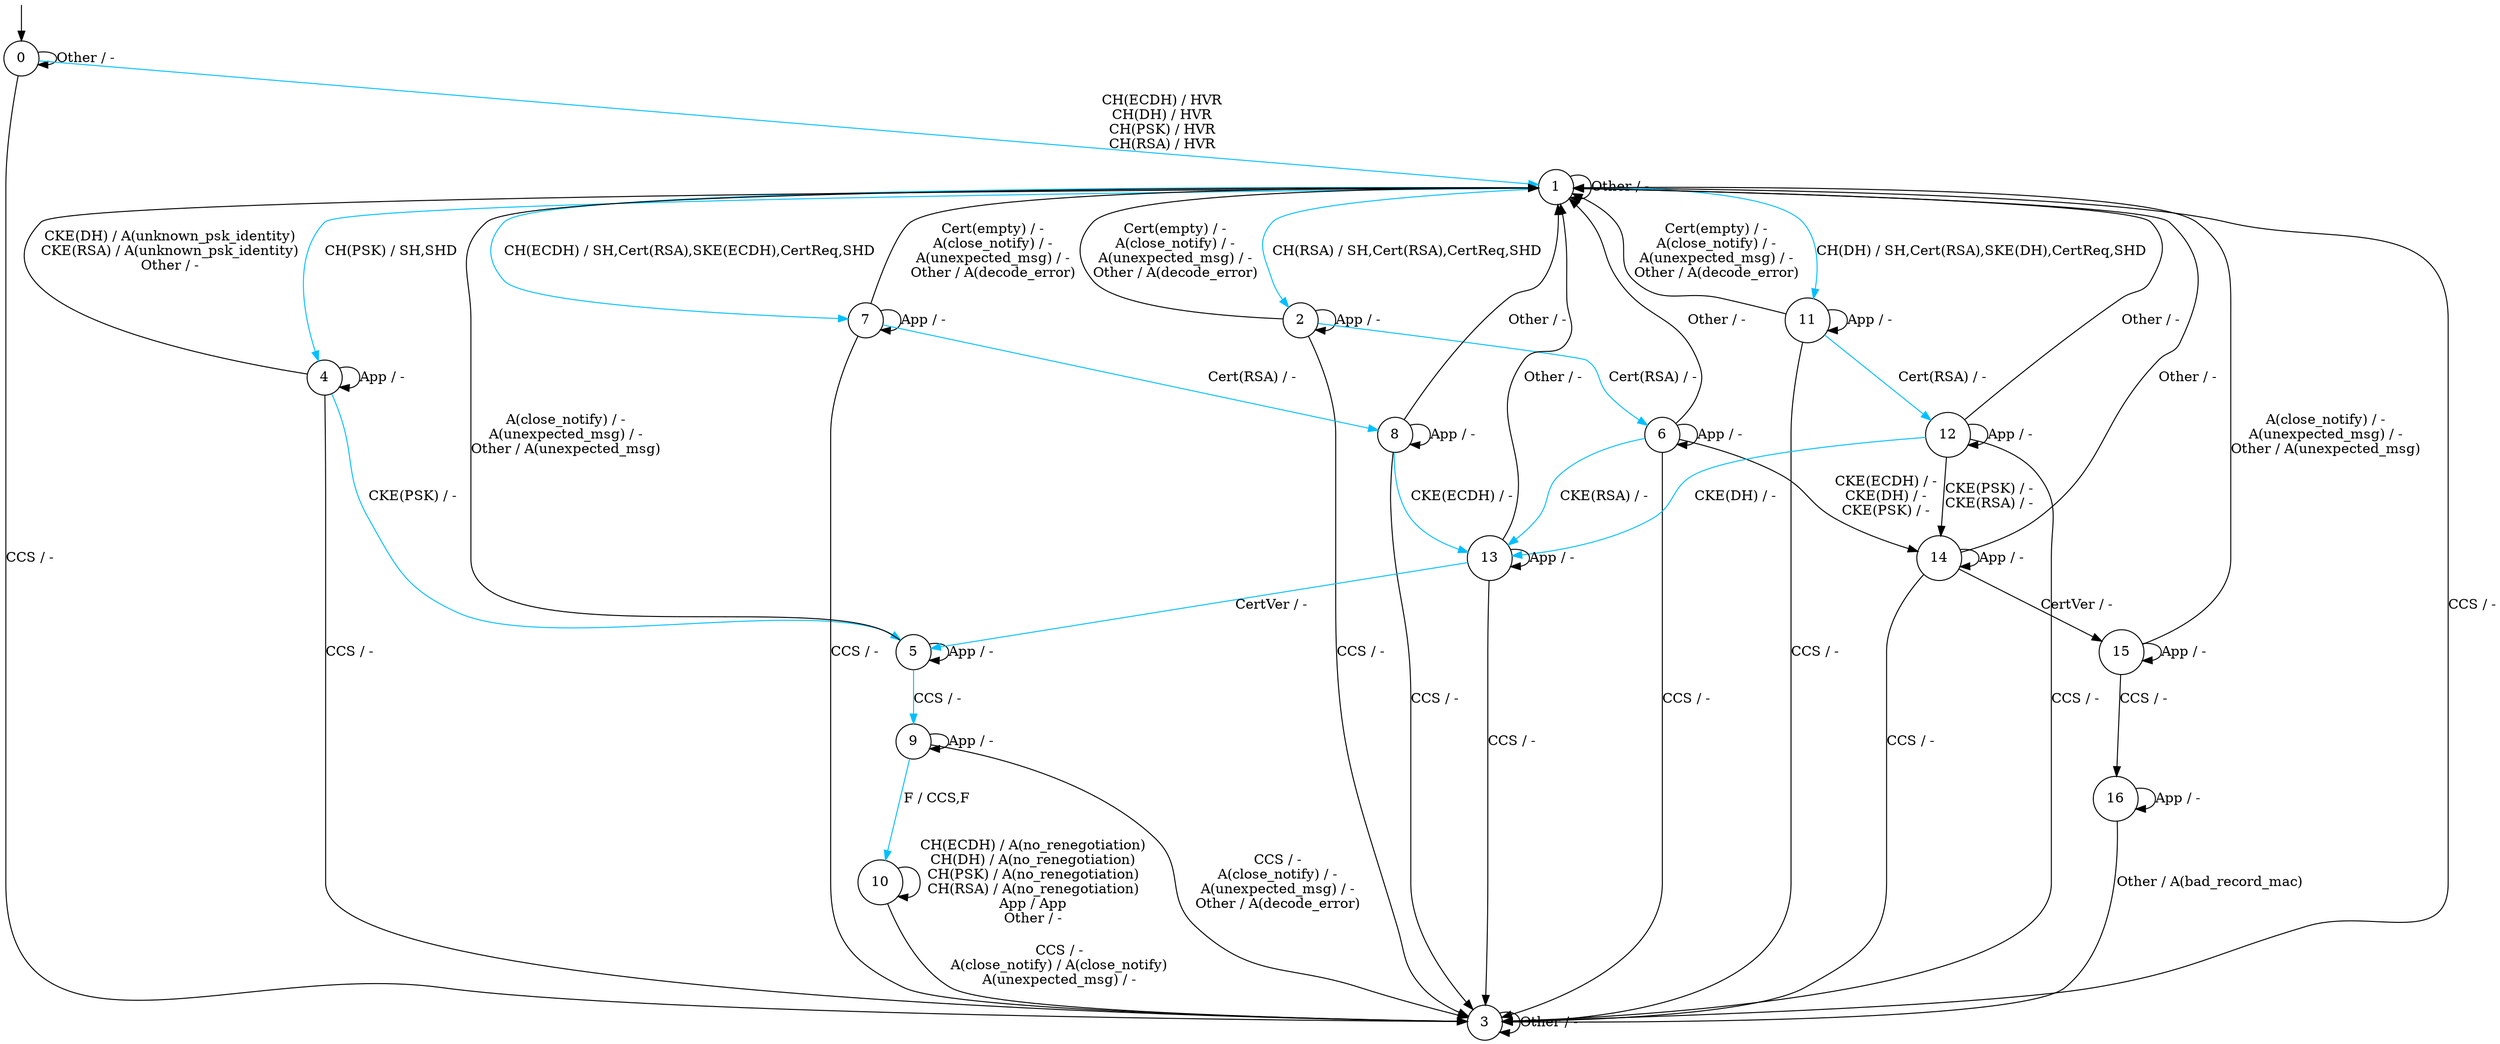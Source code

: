digraph g {
s0 [label="0", shape="circle"];
s1 [label="1", shape="circle"];
s2 [label="2", shape="circle"];
s3 [label="3", shape="circle"];
s4 [label="4", shape="circle"];
s5 [label="5", shape="circle"];
s6 [label="6", shape="circle"];
s7 [label="7", shape="circle"];
s8 [label="8", shape="circle"];
s9 [label="9", shape="circle"];
s10 [label="10", shape="circle"];
s11 [label="11", shape="circle"];
s12 [label="12", shape="circle"];
s13 [label="13", shape="circle"];
s14 [label="14", shape="circle"];
s15 [label="15", shape="circle"];
s16 [label="16", shape="circle"];
s0 -> s1  [color="deepskyblue", label="CH(ECDH) / HVR
CH(DH) / HVR
CH(PSK) / HVR
CH(RSA) / HVR"];
s0 -> s3  [label="CCS / -"];
s0 -> s0  [label="Other / -"];
s1 -> s7  [color="deepskyblue", label="CH(ECDH) / SH,Cert(RSA),SKE(ECDH),CertReq,SHD"];
s1 -> s11  [color="deepskyblue", label="CH(DH) / SH,Cert(RSA),SKE(DH),CertReq,SHD"];
s1 -> s4  [color="deepskyblue", label="CH(PSK) / SH,SHD"];
s1 -> s2  [color="deepskyblue", label="CH(RSA) / SH,Cert(RSA),CertReq,SHD"];
s1 -> s3  [label="CCS / -"];
s1 -> s1  [label="Other / -"];
s2 -> s3  [label="CCS / -"];
s2 -> s2  [label="App / -"];
s2 -> s6  [color="deepskyblue", label="Cert(RSA) / -"];
s2 -> s1  [label="Cert(empty) / -
A(close_notify) / -
A(unexpected_msg) / -
Other / A(decode_error)"];
s3 -> s3  [label="Other / -"];
s4 -> s1  [label="CKE(DH) / A(unknown_psk_identity)
CKE(RSA) / A(unknown_psk_identity)
Other / -"];
s4 -> s5  [color="deepskyblue", label="CKE(PSK) / -"];
s4 -> s3  [label="CCS / -"];
s4 -> s4  [label="App / -"];
s5 -> s9  [color="deepskyblue", label="CCS / -"];
s5 -> s5  [label="App / -"];
s5 -> s1  [label="A(close_notify) / -
A(unexpected_msg) / -
Other / A(unexpected_msg)"];
s6 -> s14  [label="CKE(ECDH) / -
CKE(DH) / -
CKE(PSK) / -"];
s6 -> s13  [color="deepskyblue", label="CKE(RSA) / -"];
s6 -> s3  [label="CCS / -"];
s6 -> s6  [label="App / -"];
s6 -> s1  [label="Other / -"];
s7 -> s3  [label="CCS / -"];
s7 -> s7  [label="App / -"];
s7 -> s8  [color="deepskyblue", label="Cert(RSA) / -"];
s7 -> s1  [label="Cert(empty) / -
A(close_notify) / -
A(unexpected_msg) / -
Other / A(decode_error)"];
s8 -> s13  [color="deepskyblue", label="CKE(ECDH) / -"];
s8 -> s3  [label="CCS / -"];
s8 -> s8  [label="App / -"];
s8 -> s1  [label="Other / -"];
s9 -> s3  [label="CCS / -
A(close_notify) / -
A(unexpected_msg) / -
Other / A(decode_error)"];
s9 -> s10  [color="deepskyblue", label="F / CCS,F"];
s9 -> s9  [label="App / -"];
s10 -> s10  [label="CH(ECDH) / A(no_renegotiation)
CH(DH) / A(no_renegotiation)
CH(PSK) / A(no_renegotiation)
CH(RSA) / A(no_renegotiation)
App / App
Other / -"];
s10 -> s3  [label="CCS / -
A(close_notify) / A(close_notify)
A(unexpected_msg) / -"];
s11 -> s3  [label="CCS / -"];
s11 -> s11  [label="App / -"];
s11 -> s12  [color="deepskyblue", label="Cert(RSA) / -"];
s11 -> s1  [label="Cert(empty) / -
A(close_notify) / -
A(unexpected_msg) / -
Other / A(decode_error)"];
s12 -> s13  [color="deepskyblue", label="CKE(DH) / -"];
s12 -> s14  [label="CKE(PSK) / -
CKE(RSA) / -"];
s12 -> s3  [label="CCS / -"];
s12 -> s12  [label="App / -"];
s12 -> s1  [label="Other / -"];
s13 -> s3  [label="CCS / -"];
s13 -> s13  [label="App / -"];
s13 -> s5  [color="deepskyblue", label="CertVer / -"];
s13 -> s1  [label="Other / -"];
s14 -> s3  [label="CCS / -"];
s14 -> s14  [label="App / -"];
s14 -> s15  [label="CertVer / -"];
s14 -> s1  [label="Other / -"];
s15 -> s16  [label="CCS / -"];
s15 -> s15  [label="App / -"];
s15 -> s1  [label="A(close_notify) / -
A(unexpected_msg) / -
Other / A(unexpected_msg)"];
s16 -> s16  [label="App / -"];
s16 -> s3  [label="Other / A(bad_record_mac)"];
__start0 [height="0", label="", shape="none", width="0"];
__start0 -> s0;
}
